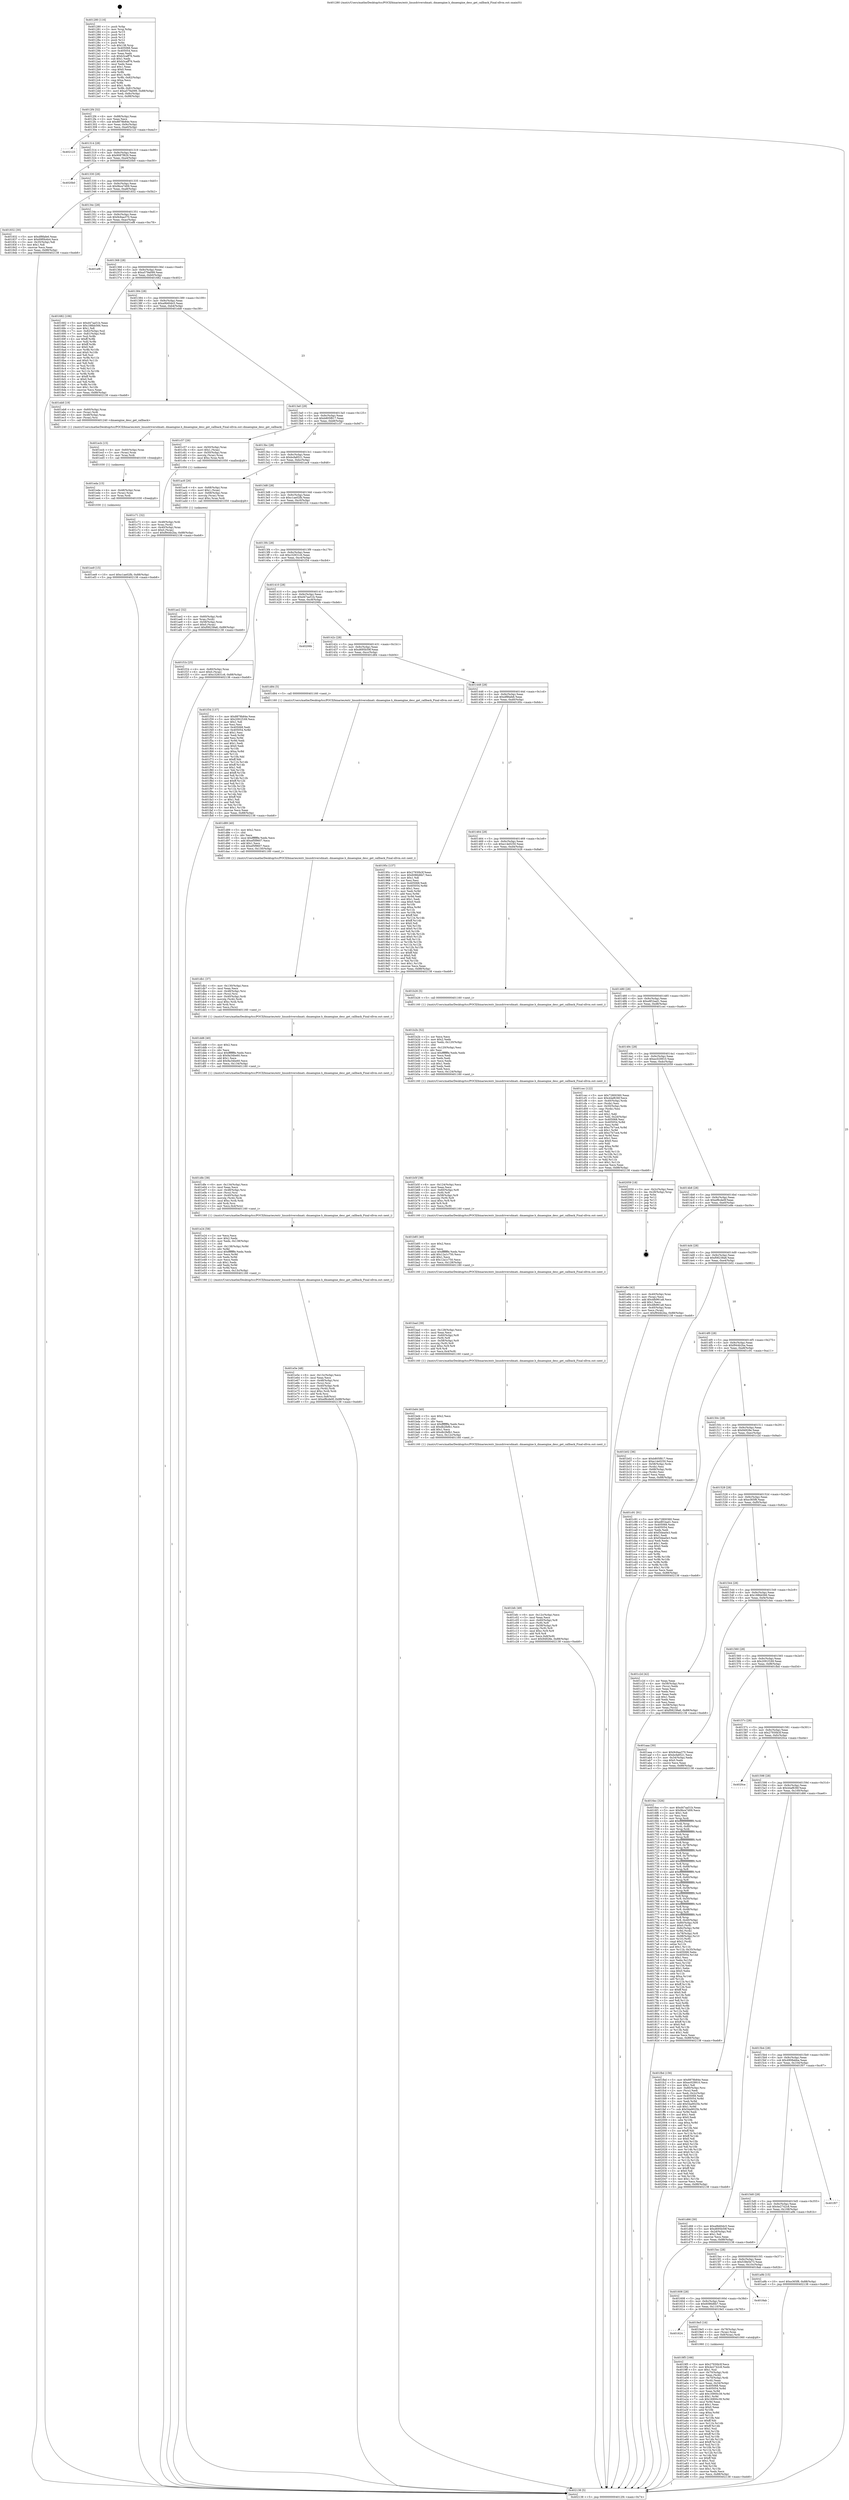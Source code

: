 digraph "0x401280" {
  label = "0x401280 (/mnt/c/Users/mathe/Desktop/tcc/POCII/binaries/extr_linuxdriversdmati..dmaengine.h_dmaengine_desc_get_callback_Final-ollvm.out::main(0))"
  labelloc = "t"
  node[shape=record]

  Entry [label="",width=0.3,height=0.3,shape=circle,fillcolor=black,style=filled]
  "0x4012f4" [label="{
     0x4012f4 [32]\l
     | [instrs]\l
     &nbsp;&nbsp;0x4012f4 \<+6\>: mov -0x88(%rbp),%eax\l
     &nbsp;&nbsp;0x4012fa \<+2\>: mov %eax,%ecx\l
     &nbsp;&nbsp;0x4012fc \<+6\>: sub $0x8878b84e,%ecx\l
     &nbsp;&nbsp;0x401302 \<+6\>: mov %eax,-0x9c(%rbp)\l
     &nbsp;&nbsp;0x401308 \<+6\>: mov %ecx,-0xa0(%rbp)\l
     &nbsp;&nbsp;0x40130e \<+6\>: je 0000000000402123 \<main+0xea3\>\l
  }"]
  "0x402123" [label="{
     0x402123\l
  }", style=dashed]
  "0x401314" [label="{
     0x401314 [28]\l
     | [instrs]\l
     &nbsp;&nbsp;0x401314 \<+5\>: jmp 0000000000401319 \<main+0x99\>\l
     &nbsp;&nbsp;0x401319 \<+6\>: mov -0x9c(%rbp),%eax\l
     &nbsp;&nbsp;0x40131f \<+5\>: sub $0x9087f829,%eax\l
     &nbsp;&nbsp;0x401324 \<+6\>: mov %eax,-0xa4(%rbp)\l
     &nbsp;&nbsp;0x40132a \<+6\>: je 00000000004020b0 \<main+0xe30\>\l
  }"]
  Exit [label="",width=0.3,height=0.3,shape=circle,fillcolor=black,style=filled,peripheries=2]
  "0x4020b0" [label="{
     0x4020b0\l
  }", style=dashed]
  "0x401330" [label="{
     0x401330 [28]\l
     | [instrs]\l
     &nbsp;&nbsp;0x401330 \<+5\>: jmp 0000000000401335 \<main+0xb5\>\l
     &nbsp;&nbsp;0x401335 \<+6\>: mov -0x9c(%rbp),%eax\l
     &nbsp;&nbsp;0x40133b \<+5\>: sub $0x9bce7d09,%eax\l
     &nbsp;&nbsp;0x401340 \<+6\>: mov %eax,-0xa8(%rbp)\l
     &nbsp;&nbsp;0x401346 \<+6\>: je 0000000000401832 \<main+0x5b2\>\l
  }"]
  "0x401ee9" [label="{
     0x401ee9 [15]\l
     | [instrs]\l
     &nbsp;&nbsp;0x401ee9 \<+10\>: movl $0xc1ae02fb,-0x88(%rbp)\l
     &nbsp;&nbsp;0x401ef3 \<+5\>: jmp 0000000000402138 \<main+0xeb8\>\l
  }"]
  "0x401832" [label="{
     0x401832 [30]\l
     | [instrs]\l
     &nbsp;&nbsp;0x401832 \<+5\>: mov $0xdf8fafe6,%eax\l
     &nbsp;&nbsp;0x401837 \<+5\>: mov $0x69f0b4b4,%ecx\l
     &nbsp;&nbsp;0x40183c \<+3\>: mov -0x35(%rbp),%dl\l
     &nbsp;&nbsp;0x40183f \<+3\>: test $0x1,%dl\l
     &nbsp;&nbsp;0x401842 \<+3\>: cmovne %ecx,%eax\l
     &nbsp;&nbsp;0x401845 \<+6\>: mov %eax,-0x88(%rbp)\l
     &nbsp;&nbsp;0x40184b \<+5\>: jmp 0000000000402138 \<main+0xeb8\>\l
  }"]
  "0x40134c" [label="{
     0x40134c [28]\l
     | [instrs]\l
     &nbsp;&nbsp;0x40134c \<+5\>: jmp 0000000000401351 \<main+0xd1\>\l
     &nbsp;&nbsp;0x401351 \<+6\>: mov -0x9c(%rbp),%eax\l
     &nbsp;&nbsp;0x401357 \<+5\>: sub $0x9c6aa370,%eax\l
     &nbsp;&nbsp;0x40135c \<+6\>: mov %eax,-0xac(%rbp)\l
     &nbsp;&nbsp;0x401362 \<+6\>: je 0000000000401ef8 \<main+0xc78\>\l
  }"]
  "0x401eda" [label="{
     0x401eda [15]\l
     | [instrs]\l
     &nbsp;&nbsp;0x401eda \<+4\>: mov -0x48(%rbp),%rax\l
     &nbsp;&nbsp;0x401ede \<+3\>: mov (%rax),%rax\l
     &nbsp;&nbsp;0x401ee1 \<+3\>: mov %rax,%rdi\l
     &nbsp;&nbsp;0x401ee4 \<+5\>: call 0000000000401030 \<free@plt\>\l
     | [calls]\l
     &nbsp;&nbsp;0x401030 \{1\} (unknown)\l
  }"]
  "0x401ef8" [label="{
     0x401ef8\l
  }", style=dashed]
  "0x401368" [label="{
     0x401368 [28]\l
     | [instrs]\l
     &nbsp;&nbsp;0x401368 \<+5\>: jmp 000000000040136d \<main+0xed\>\l
     &nbsp;&nbsp;0x40136d \<+6\>: mov -0x9c(%rbp),%eax\l
     &nbsp;&nbsp;0x401373 \<+5\>: sub $0xa579a099,%eax\l
     &nbsp;&nbsp;0x401378 \<+6\>: mov %eax,-0xb0(%rbp)\l
     &nbsp;&nbsp;0x40137e \<+6\>: je 0000000000401682 \<main+0x402\>\l
  }"]
  "0x401ecb" [label="{
     0x401ecb [15]\l
     | [instrs]\l
     &nbsp;&nbsp;0x401ecb \<+4\>: mov -0x60(%rbp),%rax\l
     &nbsp;&nbsp;0x401ecf \<+3\>: mov (%rax),%rax\l
     &nbsp;&nbsp;0x401ed2 \<+3\>: mov %rax,%rdi\l
     &nbsp;&nbsp;0x401ed5 \<+5\>: call 0000000000401030 \<free@plt\>\l
     | [calls]\l
     &nbsp;&nbsp;0x401030 \{1\} (unknown)\l
  }"]
  "0x401682" [label="{
     0x401682 [106]\l
     | [instrs]\l
     &nbsp;&nbsp;0x401682 \<+5\>: mov $0xd47aa51b,%eax\l
     &nbsp;&nbsp;0x401687 \<+5\>: mov $0x188bb566,%ecx\l
     &nbsp;&nbsp;0x40168c \<+2\>: mov $0x1,%dl\l
     &nbsp;&nbsp;0x40168e \<+7\>: mov -0x82(%rbp),%sil\l
     &nbsp;&nbsp;0x401695 \<+7\>: mov -0x81(%rbp),%dil\l
     &nbsp;&nbsp;0x40169c \<+3\>: mov %sil,%r8b\l
     &nbsp;&nbsp;0x40169f \<+4\>: xor $0xff,%r8b\l
     &nbsp;&nbsp;0x4016a3 \<+3\>: mov %dil,%r9b\l
     &nbsp;&nbsp;0x4016a6 \<+4\>: xor $0xff,%r9b\l
     &nbsp;&nbsp;0x4016aa \<+3\>: xor $0x0,%dl\l
     &nbsp;&nbsp;0x4016ad \<+3\>: mov %r8b,%r10b\l
     &nbsp;&nbsp;0x4016b0 \<+4\>: and $0x0,%r10b\l
     &nbsp;&nbsp;0x4016b4 \<+3\>: and %dl,%sil\l
     &nbsp;&nbsp;0x4016b7 \<+3\>: mov %r9b,%r11b\l
     &nbsp;&nbsp;0x4016ba \<+4\>: and $0x0,%r11b\l
     &nbsp;&nbsp;0x4016be \<+3\>: and %dl,%dil\l
     &nbsp;&nbsp;0x4016c1 \<+3\>: or %sil,%r10b\l
     &nbsp;&nbsp;0x4016c4 \<+3\>: or %dil,%r11b\l
     &nbsp;&nbsp;0x4016c7 \<+3\>: xor %r11b,%r10b\l
     &nbsp;&nbsp;0x4016ca \<+3\>: or %r9b,%r8b\l
     &nbsp;&nbsp;0x4016cd \<+4\>: xor $0xff,%r8b\l
     &nbsp;&nbsp;0x4016d1 \<+3\>: or $0x0,%dl\l
     &nbsp;&nbsp;0x4016d4 \<+3\>: and %dl,%r8b\l
     &nbsp;&nbsp;0x4016d7 \<+3\>: or %r8b,%r10b\l
     &nbsp;&nbsp;0x4016da \<+4\>: test $0x1,%r10b\l
     &nbsp;&nbsp;0x4016de \<+3\>: cmovne %ecx,%eax\l
     &nbsp;&nbsp;0x4016e1 \<+6\>: mov %eax,-0x88(%rbp)\l
     &nbsp;&nbsp;0x4016e7 \<+5\>: jmp 0000000000402138 \<main+0xeb8\>\l
  }"]
  "0x401384" [label="{
     0x401384 [28]\l
     | [instrs]\l
     &nbsp;&nbsp;0x401384 \<+5\>: jmp 0000000000401389 \<main+0x109\>\l
     &nbsp;&nbsp;0x401389 \<+6\>: mov -0x9c(%rbp),%eax\l
     &nbsp;&nbsp;0x40138f \<+5\>: sub $0xa9b60dc5,%eax\l
     &nbsp;&nbsp;0x401394 \<+6\>: mov %eax,-0xb4(%rbp)\l
     &nbsp;&nbsp;0x40139a \<+6\>: je 0000000000401eb8 \<main+0xc38\>\l
  }"]
  "0x402138" [label="{
     0x402138 [5]\l
     | [instrs]\l
     &nbsp;&nbsp;0x402138 \<+5\>: jmp 00000000004012f4 \<main+0x74\>\l
  }"]
  "0x401280" [label="{
     0x401280 [116]\l
     | [instrs]\l
     &nbsp;&nbsp;0x401280 \<+1\>: push %rbp\l
     &nbsp;&nbsp;0x401281 \<+3\>: mov %rsp,%rbp\l
     &nbsp;&nbsp;0x401284 \<+2\>: push %r15\l
     &nbsp;&nbsp;0x401286 \<+2\>: push %r14\l
     &nbsp;&nbsp;0x401288 \<+2\>: push %r13\l
     &nbsp;&nbsp;0x40128a \<+2\>: push %r12\l
     &nbsp;&nbsp;0x40128c \<+1\>: push %rbx\l
     &nbsp;&nbsp;0x40128d \<+7\>: sub $0x138,%rsp\l
     &nbsp;&nbsp;0x401294 \<+7\>: mov 0x405068,%eax\l
     &nbsp;&nbsp;0x40129b \<+7\>: mov 0x405054,%ecx\l
     &nbsp;&nbsp;0x4012a2 \<+2\>: mov %eax,%edx\l
     &nbsp;&nbsp;0x4012a4 \<+6\>: sub $0xb3caff76,%edx\l
     &nbsp;&nbsp;0x4012aa \<+3\>: sub $0x1,%edx\l
     &nbsp;&nbsp;0x4012ad \<+6\>: add $0xb3caff76,%edx\l
     &nbsp;&nbsp;0x4012b3 \<+3\>: imul %edx,%eax\l
     &nbsp;&nbsp;0x4012b6 \<+3\>: and $0x1,%eax\l
     &nbsp;&nbsp;0x4012b9 \<+3\>: cmp $0x0,%eax\l
     &nbsp;&nbsp;0x4012bc \<+4\>: sete %r8b\l
     &nbsp;&nbsp;0x4012c0 \<+4\>: and $0x1,%r8b\l
     &nbsp;&nbsp;0x4012c4 \<+7\>: mov %r8b,-0x82(%rbp)\l
     &nbsp;&nbsp;0x4012cb \<+3\>: cmp $0xa,%ecx\l
     &nbsp;&nbsp;0x4012ce \<+4\>: setl %r8b\l
     &nbsp;&nbsp;0x4012d2 \<+4\>: and $0x1,%r8b\l
     &nbsp;&nbsp;0x4012d6 \<+7\>: mov %r8b,-0x81(%rbp)\l
     &nbsp;&nbsp;0x4012dd \<+10\>: movl $0xa579a099,-0x88(%rbp)\l
     &nbsp;&nbsp;0x4012e7 \<+6\>: mov %edi,-0x8c(%rbp)\l
     &nbsp;&nbsp;0x4012ed \<+7\>: mov %rsi,-0x98(%rbp)\l
  }"]
  "0x401e5e" [label="{
     0x401e5e [48]\l
     | [instrs]\l
     &nbsp;&nbsp;0x401e5e \<+6\>: mov -0x13c(%rbp),%ecx\l
     &nbsp;&nbsp;0x401e64 \<+3\>: imul %eax,%ecx\l
     &nbsp;&nbsp;0x401e67 \<+4\>: mov -0x48(%rbp),%rsi\l
     &nbsp;&nbsp;0x401e6b \<+3\>: mov (%rsi),%rsi\l
     &nbsp;&nbsp;0x401e6e \<+4\>: mov -0x40(%rbp),%rdi\l
     &nbsp;&nbsp;0x401e72 \<+3\>: movslq (%rdi),%rdi\l
     &nbsp;&nbsp;0x401e75 \<+4\>: imul $0xc,%rdi,%rdi\l
     &nbsp;&nbsp;0x401e79 \<+3\>: add %rdi,%rsi\l
     &nbsp;&nbsp;0x401e7c \<+3\>: mov %ecx,0x8(%rsi)\l
     &nbsp;&nbsp;0x401e7f \<+10\>: movl $0xef8cde0f,-0x88(%rbp)\l
     &nbsp;&nbsp;0x401e89 \<+5\>: jmp 0000000000402138 \<main+0xeb8\>\l
  }"]
  "0x401eb8" [label="{
     0x401eb8 [19]\l
     | [instrs]\l
     &nbsp;&nbsp;0x401eb8 \<+4\>: mov -0x60(%rbp),%rax\l
     &nbsp;&nbsp;0x401ebc \<+3\>: mov (%rax),%rdi\l
     &nbsp;&nbsp;0x401ebf \<+4\>: mov -0x48(%rbp),%rax\l
     &nbsp;&nbsp;0x401ec3 \<+3\>: mov (%rax),%rsi\l
     &nbsp;&nbsp;0x401ec6 \<+5\>: call 0000000000401240 \<dmaengine_desc_get_callback\>\l
     | [calls]\l
     &nbsp;&nbsp;0x401240 \{1\} (/mnt/c/Users/mathe/Desktop/tcc/POCII/binaries/extr_linuxdriversdmati..dmaengine.h_dmaengine_desc_get_callback_Final-ollvm.out::dmaengine_desc_get_callback)\l
  }"]
  "0x4013a0" [label="{
     0x4013a0 [28]\l
     | [instrs]\l
     &nbsp;&nbsp;0x4013a0 \<+5\>: jmp 00000000004013a5 \<main+0x125\>\l
     &nbsp;&nbsp;0x4013a5 \<+6\>: mov -0x9c(%rbp),%eax\l
     &nbsp;&nbsp;0x4013ab \<+5\>: sub $0xb805f817,%eax\l
     &nbsp;&nbsp;0x4013b0 \<+6\>: mov %eax,-0xb8(%rbp)\l
     &nbsp;&nbsp;0x4013b6 \<+6\>: je 0000000000401c57 \<main+0x9d7\>\l
  }"]
  "0x401e24" [label="{
     0x401e24 [58]\l
     | [instrs]\l
     &nbsp;&nbsp;0x401e24 \<+2\>: xor %ecx,%ecx\l
     &nbsp;&nbsp;0x401e26 \<+5\>: mov $0x2,%edx\l
     &nbsp;&nbsp;0x401e2b \<+6\>: mov %edx,-0x138(%rbp)\l
     &nbsp;&nbsp;0x401e31 \<+1\>: cltd\l
     &nbsp;&nbsp;0x401e32 \<+7\>: mov -0x138(%rbp),%r8d\l
     &nbsp;&nbsp;0x401e39 \<+3\>: idiv %r8d\l
     &nbsp;&nbsp;0x401e3c \<+6\>: imul $0xfffffffe,%edx,%edx\l
     &nbsp;&nbsp;0x401e42 \<+3\>: mov %ecx,%r9d\l
     &nbsp;&nbsp;0x401e45 \<+3\>: sub %edx,%r9d\l
     &nbsp;&nbsp;0x401e48 \<+2\>: mov %ecx,%edx\l
     &nbsp;&nbsp;0x401e4a \<+3\>: sub $0x1,%edx\l
     &nbsp;&nbsp;0x401e4d \<+3\>: add %edx,%r9d\l
     &nbsp;&nbsp;0x401e50 \<+3\>: sub %r9d,%ecx\l
     &nbsp;&nbsp;0x401e53 \<+6\>: mov %ecx,-0x13c(%rbp)\l
     &nbsp;&nbsp;0x401e59 \<+5\>: call 0000000000401160 \<next_i\>\l
     | [calls]\l
     &nbsp;&nbsp;0x401160 \{1\} (/mnt/c/Users/mathe/Desktop/tcc/POCII/binaries/extr_linuxdriversdmati..dmaengine.h_dmaengine_desc_get_callback_Final-ollvm.out::next_i)\l
  }"]
  "0x401c57" [label="{
     0x401c57 [26]\l
     | [instrs]\l
     &nbsp;&nbsp;0x401c57 \<+4\>: mov -0x50(%rbp),%rax\l
     &nbsp;&nbsp;0x401c5b \<+6\>: movl $0x1,(%rax)\l
     &nbsp;&nbsp;0x401c61 \<+4\>: mov -0x50(%rbp),%rax\l
     &nbsp;&nbsp;0x401c65 \<+3\>: movslq (%rax),%rax\l
     &nbsp;&nbsp;0x401c68 \<+4\>: imul $0xc,%rax,%rdi\l
     &nbsp;&nbsp;0x401c6c \<+5\>: call 0000000000401050 \<malloc@plt\>\l
     | [calls]\l
     &nbsp;&nbsp;0x401050 \{1\} (unknown)\l
  }"]
  "0x4013bc" [label="{
     0x4013bc [28]\l
     | [instrs]\l
     &nbsp;&nbsp;0x4013bc \<+5\>: jmp 00000000004013c1 \<main+0x141\>\l
     &nbsp;&nbsp;0x4013c1 \<+6\>: mov -0x9c(%rbp),%eax\l
     &nbsp;&nbsp;0x4013c7 \<+5\>: sub $0xbcfa8521,%eax\l
     &nbsp;&nbsp;0x4013cc \<+6\>: mov %eax,-0xbc(%rbp)\l
     &nbsp;&nbsp;0x4013d2 \<+6\>: je 0000000000401ac8 \<main+0x848\>\l
  }"]
  "0x401dfe" [label="{
     0x401dfe [38]\l
     | [instrs]\l
     &nbsp;&nbsp;0x401dfe \<+6\>: mov -0x134(%rbp),%ecx\l
     &nbsp;&nbsp;0x401e04 \<+3\>: imul %eax,%ecx\l
     &nbsp;&nbsp;0x401e07 \<+4\>: mov -0x48(%rbp),%rsi\l
     &nbsp;&nbsp;0x401e0b \<+3\>: mov (%rsi),%rsi\l
     &nbsp;&nbsp;0x401e0e \<+4\>: mov -0x40(%rbp),%rdi\l
     &nbsp;&nbsp;0x401e12 \<+3\>: movslq (%rdi),%rdi\l
     &nbsp;&nbsp;0x401e15 \<+4\>: imul $0xc,%rdi,%rdi\l
     &nbsp;&nbsp;0x401e19 \<+3\>: add %rdi,%rsi\l
     &nbsp;&nbsp;0x401e1c \<+3\>: mov %ecx,0x4(%rsi)\l
     &nbsp;&nbsp;0x401e1f \<+5\>: call 0000000000401160 \<next_i\>\l
     | [calls]\l
     &nbsp;&nbsp;0x401160 \{1\} (/mnt/c/Users/mathe/Desktop/tcc/POCII/binaries/extr_linuxdriversdmati..dmaengine.h_dmaengine_desc_get_callback_Final-ollvm.out::next_i)\l
  }"]
  "0x401ac8" [label="{
     0x401ac8 [26]\l
     | [instrs]\l
     &nbsp;&nbsp;0x401ac8 \<+4\>: mov -0x68(%rbp),%rax\l
     &nbsp;&nbsp;0x401acc \<+6\>: movl $0x1,(%rax)\l
     &nbsp;&nbsp;0x401ad2 \<+4\>: mov -0x68(%rbp),%rax\l
     &nbsp;&nbsp;0x401ad6 \<+3\>: movslq (%rax),%rax\l
     &nbsp;&nbsp;0x401ad9 \<+4\>: imul $0xc,%rax,%rdi\l
     &nbsp;&nbsp;0x401add \<+5\>: call 0000000000401050 \<malloc@plt\>\l
     | [calls]\l
     &nbsp;&nbsp;0x401050 \{1\} (unknown)\l
  }"]
  "0x4013d8" [label="{
     0x4013d8 [28]\l
     | [instrs]\l
     &nbsp;&nbsp;0x4013d8 \<+5\>: jmp 00000000004013dd \<main+0x15d\>\l
     &nbsp;&nbsp;0x4013dd \<+6\>: mov -0x9c(%rbp),%eax\l
     &nbsp;&nbsp;0x4013e3 \<+5\>: sub $0xc1ae02fb,%eax\l
     &nbsp;&nbsp;0x4013e8 \<+6\>: mov %eax,-0xc0(%rbp)\l
     &nbsp;&nbsp;0x4013ee \<+6\>: je 0000000000401f1b \<main+0xc9b\>\l
  }"]
  "0x401dd6" [label="{
     0x401dd6 [40]\l
     | [instrs]\l
     &nbsp;&nbsp;0x401dd6 \<+5\>: mov $0x2,%ecx\l
     &nbsp;&nbsp;0x401ddb \<+1\>: cltd\l
     &nbsp;&nbsp;0x401ddc \<+2\>: idiv %ecx\l
     &nbsp;&nbsp;0x401dde \<+6\>: imul $0xfffffffe,%edx,%ecx\l
     &nbsp;&nbsp;0x401de4 \<+6\>: sub $0x9a34be60,%ecx\l
     &nbsp;&nbsp;0x401dea \<+3\>: add $0x1,%ecx\l
     &nbsp;&nbsp;0x401ded \<+6\>: add $0x9a34be60,%ecx\l
     &nbsp;&nbsp;0x401df3 \<+6\>: mov %ecx,-0x134(%rbp)\l
     &nbsp;&nbsp;0x401df9 \<+5\>: call 0000000000401160 \<next_i\>\l
     | [calls]\l
     &nbsp;&nbsp;0x401160 \{1\} (/mnt/c/Users/mathe/Desktop/tcc/POCII/binaries/extr_linuxdriversdmati..dmaengine.h_dmaengine_desc_get_callback_Final-ollvm.out::next_i)\l
  }"]
  "0x401f1b" [label="{
     0x401f1b [25]\l
     | [instrs]\l
     &nbsp;&nbsp;0x401f1b \<+4\>: mov -0x80(%rbp),%rax\l
     &nbsp;&nbsp;0x401f1f \<+6\>: movl $0x0,(%rax)\l
     &nbsp;&nbsp;0x401f25 \<+10\>: movl $0xc32831c6,-0x88(%rbp)\l
     &nbsp;&nbsp;0x401f2f \<+5\>: jmp 0000000000402138 \<main+0xeb8\>\l
  }"]
  "0x4013f4" [label="{
     0x4013f4 [28]\l
     | [instrs]\l
     &nbsp;&nbsp;0x4013f4 \<+5\>: jmp 00000000004013f9 \<main+0x179\>\l
     &nbsp;&nbsp;0x4013f9 \<+6\>: mov -0x9c(%rbp),%eax\l
     &nbsp;&nbsp;0x4013ff \<+5\>: sub $0xc32831c6,%eax\l
     &nbsp;&nbsp;0x401404 \<+6\>: mov %eax,-0xc4(%rbp)\l
     &nbsp;&nbsp;0x40140a \<+6\>: je 0000000000401f34 \<main+0xcb4\>\l
  }"]
  "0x401db1" [label="{
     0x401db1 [37]\l
     | [instrs]\l
     &nbsp;&nbsp;0x401db1 \<+6\>: mov -0x130(%rbp),%ecx\l
     &nbsp;&nbsp;0x401db7 \<+3\>: imul %eax,%ecx\l
     &nbsp;&nbsp;0x401dba \<+4\>: mov -0x48(%rbp),%rsi\l
     &nbsp;&nbsp;0x401dbe \<+3\>: mov (%rsi),%rsi\l
     &nbsp;&nbsp;0x401dc1 \<+4\>: mov -0x40(%rbp),%rdi\l
     &nbsp;&nbsp;0x401dc5 \<+3\>: movslq (%rdi),%rdi\l
     &nbsp;&nbsp;0x401dc8 \<+4\>: imul $0xc,%rdi,%rdi\l
     &nbsp;&nbsp;0x401dcc \<+3\>: add %rdi,%rsi\l
     &nbsp;&nbsp;0x401dcf \<+2\>: mov %ecx,(%rsi)\l
     &nbsp;&nbsp;0x401dd1 \<+5\>: call 0000000000401160 \<next_i\>\l
     | [calls]\l
     &nbsp;&nbsp;0x401160 \{1\} (/mnt/c/Users/mathe/Desktop/tcc/POCII/binaries/extr_linuxdriversdmati..dmaengine.h_dmaengine_desc_get_callback_Final-ollvm.out::next_i)\l
  }"]
  "0x401f34" [label="{
     0x401f34 [137]\l
     | [instrs]\l
     &nbsp;&nbsp;0x401f34 \<+5\>: mov $0x8878b84e,%eax\l
     &nbsp;&nbsp;0x401f39 \<+5\>: mov $0x2091f169,%ecx\l
     &nbsp;&nbsp;0x401f3e \<+2\>: mov $0x1,%dl\l
     &nbsp;&nbsp;0x401f40 \<+2\>: xor %esi,%esi\l
     &nbsp;&nbsp;0x401f42 \<+7\>: mov 0x405068,%edi\l
     &nbsp;&nbsp;0x401f49 \<+8\>: mov 0x405054,%r8d\l
     &nbsp;&nbsp;0x401f51 \<+3\>: sub $0x1,%esi\l
     &nbsp;&nbsp;0x401f54 \<+3\>: mov %edi,%r9d\l
     &nbsp;&nbsp;0x401f57 \<+3\>: add %esi,%r9d\l
     &nbsp;&nbsp;0x401f5a \<+4\>: imul %r9d,%edi\l
     &nbsp;&nbsp;0x401f5e \<+3\>: and $0x1,%edi\l
     &nbsp;&nbsp;0x401f61 \<+3\>: cmp $0x0,%edi\l
     &nbsp;&nbsp;0x401f64 \<+4\>: sete %r10b\l
     &nbsp;&nbsp;0x401f68 \<+4\>: cmp $0xa,%r8d\l
     &nbsp;&nbsp;0x401f6c \<+4\>: setl %r11b\l
     &nbsp;&nbsp;0x401f70 \<+3\>: mov %r10b,%bl\l
     &nbsp;&nbsp;0x401f73 \<+3\>: xor $0xff,%bl\l
     &nbsp;&nbsp;0x401f76 \<+3\>: mov %r11b,%r14b\l
     &nbsp;&nbsp;0x401f79 \<+4\>: xor $0xff,%r14b\l
     &nbsp;&nbsp;0x401f7d \<+3\>: xor $0x1,%dl\l
     &nbsp;&nbsp;0x401f80 \<+3\>: mov %bl,%r15b\l
     &nbsp;&nbsp;0x401f83 \<+4\>: and $0xff,%r15b\l
     &nbsp;&nbsp;0x401f87 \<+3\>: and %dl,%r10b\l
     &nbsp;&nbsp;0x401f8a \<+3\>: mov %r14b,%r12b\l
     &nbsp;&nbsp;0x401f8d \<+4\>: and $0xff,%r12b\l
     &nbsp;&nbsp;0x401f91 \<+3\>: and %dl,%r11b\l
     &nbsp;&nbsp;0x401f94 \<+3\>: or %r10b,%r15b\l
     &nbsp;&nbsp;0x401f97 \<+3\>: or %r11b,%r12b\l
     &nbsp;&nbsp;0x401f9a \<+3\>: xor %r12b,%r15b\l
     &nbsp;&nbsp;0x401f9d \<+3\>: or %r14b,%bl\l
     &nbsp;&nbsp;0x401fa0 \<+3\>: xor $0xff,%bl\l
     &nbsp;&nbsp;0x401fa3 \<+3\>: or $0x1,%dl\l
     &nbsp;&nbsp;0x401fa6 \<+2\>: and %dl,%bl\l
     &nbsp;&nbsp;0x401fa8 \<+3\>: or %bl,%r15b\l
     &nbsp;&nbsp;0x401fab \<+4\>: test $0x1,%r15b\l
     &nbsp;&nbsp;0x401faf \<+3\>: cmovne %ecx,%eax\l
     &nbsp;&nbsp;0x401fb2 \<+6\>: mov %eax,-0x88(%rbp)\l
     &nbsp;&nbsp;0x401fb8 \<+5\>: jmp 0000000000402138 \<main+0xeb8\>\l
  }"]
  "0x401410" [label="{
     0x401410 [28]\l
     | [instrs]\l
     &nbsp;&nbsp;0x401410 \<+5\>: jmp 0000000000401415 \<main+0x195\>\l
     &nbsp;&nbsp;0x401415 \<+6\>: mov -0x9c(%rbp),%eax\l
     &nbsp;&nbsp;0x40141b \<+5\>: sub $0xd47aa51b,%eax\l
     &nbsp;&nbsp;0x401420 \<+6\>: mov %eax,-0xc8(%rbp)\l
     &nbsp;&nbsp;0x401426 \<+6\>: je 000000000040206b \<main+0xdeb\>\l
  }"]
  "0x401d89" [label="{
     0x401d89 [40]\l
     | [instrs]\l
     &nbsp;&nbsp;0x401d89 \<+5\>: mov $0x2,%ecx\l
     &nbsp;&nbsp;0x401d8e \<+1\>: cltd\l
     &nbsp;&nbsp;0x401d8f \<+2\>: idiv %ecx\l
     &nbsp;&nbsp;0x401d91 \<+6\>: imul $0xfffffffe,%edx,%ecx\l
     &nbsp;&nbsp;0x401d97 \<+6\>: add $0xef5f9607,%ecx\l
     &nbsp;&nbsp;0x401d9d \<+3\>: add $0x1,%ecx\l
     &nbsp;&nbsp;0x401da0 \<+6\>: sub $0xef5f9607,%ecx\l
     &nbsp;&nbsp;0x401da6 \<+6\>: mov %ecx,-0x130(%rbp)\l
     &nbsp;&nbsp;0x401dac \<+5\>: call 0000000000401160 \<next_i\>\l
     | [calls]\l
     &nbsp;&nbsp;0x401160 \{1\} (/mnt/c/Users/mathe/Desktop/tcc/POCII/binaries/extr_linuxdriversdmati..dmaengine.h_dmaengine_desc_get_callback_Final-ollvm.out::next_i)\l
  }"]
  "0x40206b" [label="{
     0x40206b\l
  }", style=dashed]
  "0x40142c" [label="{
     0x40142c [28]\l
     | [instrs]\l
     &nbsp;&nbsp;0x40142c \<+5\>: jmp 0000000000401431 \<main+0x1b1\>\l
     &nbsp;&nbsp;0x401431 \<+6\>: mov -0x9c(%rbp),%eax\l
     &nbsp;&nbsp;0x401437 \<+5\>: sub $0xd695b59f,%eax\l
     &nbsp;&nbsp;0x40143c \<+6\>: mov %eax,-0xcc(%rbp)\l
     &nbsp;&nbsp;0x401442 \<+6\>: je 0000000000401d84 \<main+0xb04\>\l
  }"]
  "0x401c71" [label="{
     0x401c71 [32]\l
     | [instrs]\l
     &nbsp;&nbsp;0x401c71 \<+4\>: mov -0x48(%rbp),%rdi\l
     &nbsp;&nbsp;0x401c75 \<+3\>: mov %rax,(%rdi)\l
     &nbsp;&nbsp;0x401c78 \<+4\>: mov -0x40(%rbp),%rax\l
     &nbsp;&nbsp;0x401c7c \<+6\>: movl $0x0,(%rax)\l
     &nbsp;&nbsp;0x401c82 \<+10\>: movl $0xf944b2ba,-0x88(%rbp)\l
     &nbsp;&nbsp;0x401c8c \<+5\>: jmp 0000000000402138 \<main+0xeb8\>\l
  }"]
  "0x401d84" [label="{
     0x401d84 [5]\l
     | [instrs]\l
     &nbsp;&nbsp;0x401d84 \<+5\>: call 0000000000401160 \<next_i\>\l
     | [calls]\l
     &nbsp;&nbsp;0x401160 \{1\} (/mnt/c/Users/mathe/Desktop/tcc/POCII/binaries/extr_linuxdriversdmati..dmaengine.h_dmaengine_desc_get_callback_Final-ollvm.out::next_i)\l
  }"]
  "0x401448" [label="{
     0x401448 [28]\l
     | [instrs]\l
     &nbsp;&nbsp;0x401448 \<+5\>: jmp 000000000040144d \<main+0x1cd\>\l
     &nbsp;&nbsp;0x40144d \<+6\>: mov -0x9c(%rbp),%eax\l
     &nbsp;&nbsp;0x401453 \<+5\>: sub $0xdf8fafe6,%eax\l
     &nbsp;&nbsp;0x401458 \<+6\>: mov %eax,-0xd0(%rbp)\l
     &nbsp;&nbsp;0x40145e \<+6\>: je 000000000040195c \<main+0x6dc\>\l
  }"]
  "0x401bfc" [label="{
     0x401bfc [49]\l
     | [instrs]\l
     &nbsp;&nbsp;0x401bfc \<+6\>: mov -0x12c(%rbp),%ecx\l
     &nbsp;&nbsp;0x401c02 \<+3\>: imul %eax,%ecx\l
     &nbsp;&nbsp;0x401c05 \<+4\>: mov -0x60(%rbp),%r8\l
     &nbsp;&nbsp;0x401c09 \<+3\>: mov (%r8),%r8\l
     &nbsp;&nbsp;0x401c0c \<+4\>: mov -0x58(%rbp),%r9\l
     &nbsp;&nbsp;0x401c10 \<+3\>: movslq (%r9),%r9\l
     &nbsp;&nbsp;0x401c13 \<+4\>: imul $0xc,%r9,%r9\l
     &nbsp;&nbsp;0x401c17 \<+3\>: add %r9,%r8\l
     &nbsp;&nbsp;0x401c1a \<+4\>: mov %ecx,0x8(%r8)\l
     &nbsp;&nbsp;0x401c1e \<+10\>: movl $0x94928e,-0x88(%rbp)\l
     &nbsp;&nbsp;0x401c28 \<+5\>: jmp 0000000000402138 \<main+0xeb8\>\l
  }"]
  "0x40195c" [label="{
     0x40195c [137]\l
     | [instrs]\l
     &nbsp;&nbsp;0x40195c \<+5\>: mov $0x27930b3f,%eax\l
     &nbsp;&nbsp;0x401961 \<+5\>: mov $0x6086d6b7,%ecx\l
     &nbsp;&nbsp;0x401966 \<+2\>: mov $0x1,%dl\l
     &nbsp;&nbsp;0x401968 \<+2\>: xor %esi,%esi\l
     &nbsp;&nbsp;0x40196a \<+7\>: mov 0x405068,%edi\l
     &nbsp;&nbsp;0x401971 \<+8\>: mov 0x405054,%r8d\l
     &nbsp;&nbsp;0x401979 \<+3\>: sub $0x1,%esi\l
     &nbsp;&nbsp;0x40197c \<+3\>: mov %edi,%r9d\l
     &nbsp;&nbsp;0x40197f \<+3\>: add %esi,%r9d\l
     &nbsp;&nbsp;0x401982 \<+4\>: imul %r9d,%edi\l
     &nbsp;&nbsp;0x401986 \<+3\>: and $0x1,%edi\l
     &nbsp;&nbsp;0x401989 \<+3\>: cmp $0x0,%edi\l
     &nbsp;&nbsp;0x40198c \<+4\>: sete %r10b\l
     &nbsp;&nbsp;0x401990 \<+4\>: cmp $0xa,%r8d\l
     &nbsp;&nbsp;0x401994 \<+4\>: setl %r11b\l
     &nbsp;&nbsp;0x401998 \<+3\>: mov %r10b,%bl\l
     &nbsp;&nbsp;0x40199b \<+3\>: xor $0xff,%bl\l
     &nbsp;&nbsp;0x40199e \<+3\>: mov %r11b,%r14b\l
     &nbsp;&nbsp;0x4019a1 \<+4\>: xor $0xff,%r14b\l
     &nbsp;&nbsp;0x4019a5 \<+3\>: xor $0x0,%dl\l
     &nbsp;&nbsp;0x4019a8 \<+3\>: mov %bl,%r15b\l
     &nbsp;&nbsp;0x4019ab \<+4\>: and $0x0,%r15b\l
     &nbsp;&nbsp;0x4019af \<+3\>: and %dl,%r10b\l
     &nbsp;&nbsp;0x4019b2 \<+3\>: mov %r14b,%r12b\l
     &nbsp;&nbsp;0x4019b5 \<+4\>: and $0x0,%r12b\l
     &nbsp;&nbsp;0x4019b9 \<+3\>: and %dl,%r11b\l
     &nbsp;&nbsp;0x4019bc \<+3\>: or %r10b,%r15b\l
     &nbsp;&nbsp;0x4019bf \<+3\>: or %r11b,%r12b\l
     &nbsp;&nbsp;0x4019c2 \<+3\>: xor %r12b,%r15b\l
     &nbsp;&nbsp;0x4019c5 \<+3\>: or %r14b,%bl\l
     &nbsp;&nbsp;0x4019c8 \<+3\>: xor $0xff,%bl\l
     &nbsp;&nbsp;0x4019cb \<+3\>: or $0x0,%dl\l
     &nbsp;&nbsp;0x4019ce \<+2\>: and %dl,%bl\l
     &nbsp;&nbsp;0x4019d0 \<+3\>: or %bl,%r15b\l
     &nbsp;&nbsp;0x4019d3 \<+4\>: test $0x1,%r15b\l
     &nbsp;&nbsp;0x4019d7 \<+3\>: cmovne %ecx,%eax\l
     &nbsp;&nbsp;0x4019da \<+6\>: mov %eax,-0x88(%rbp)\l
     &nbsp;&nbsp;0x4019e0 \<+5\>: jmp 0000000000402138 \<main+0xeb8\>\l
  }"]
  "0x401464" [label="{
     0x401464 [28]\l
     | [instrs]\l
     &nbsp;&nbsp;0x401464 \<+5\>: jmp 0000000000401469 \<main+0x1e9\>\l
     &nbsp;&nbsp;0x401469 \<+6\>: mov -0x9c(%rbp),%eax\l
     &nbsp;&nbsp;0x40146f \<+5\>: sub $0xe14e0250,%eax\l
     &nbsp;&nbsp;0x401474 \<+6\>: mov %eax,-0xd4(%rbp)\l
     &nbsp;&nbsp;0x40147a \<+6\>: je 0000000000401b26 \<main+0x8a6\>\l
  }"]
  "0x401bd4" [label="{
     0x401bd4 [40]\l
     | [instrs]\l
     &nbsp;&nbsp;0x401bd4 \<+5\>: mov $0x2,%ecx\l
     &nbsp;&nbsp;0x401bd9 \<+1\>: cltd\l
     &nbsp;&nbsp;0x401bda \<+2\>: idiv %ecx\l
     &nbsp;&nbsp;0x401bdc \<+6\>: imul $0xfffffffe,%edx,%ecx\l
     &nbsp;&nbsp;0x401be2 \<+6\>: sub $0xdb2fefb1,%ecx\l
     &nbsp;&nbsp;0x401be8 \<+3\>: add $0x1,%ecx\l
     &nbsp;&nbsp;0x401beb \<+6\>: add $0xdb2fefb1,%ecx\l
     &nbsp;&nbsp;0x401bf1 \<+6\>: mov %ecx,-0x12c(%rbp)\l
     &nbsp;&nbsp;0x401bf7 \<+5\>: call 0000000000401160 \<next_i\>\l
     | [calls]\l
     &nbsp;&nbsp;0x401160 \{1\} (/mnt/c/Users/mathe/Desktop/tcc/POCII/binaries/extr_linuxdriversdmati..dmaengine.h_dmaengine_desc_get_callback_Final-ollvm.out::next_i)\l
  }"]
  "0x401b26" [label="{
     0x401b26 [5]\l
     | [instrs]\l
     &nbsp;&nbsp;0x401b26 \<+5\>: call 0000000000401160 \<next_i\>\l
     | [calls]\l
     &nbsp;&nbsp;0x401160 \{1\} (/mnt/c/Users/mathe/Desktop/tcc/POCII/binaries/extr_linuxdriversdmati..dmaengine.h_dmaengine_desc_get_callback_Final-ollvm.out::next_i)\l
  }"]
  "0x401480" [label="{
     0x401480 [28]\l
     | [instrs]\l
     &nbsp;&nbsp;0x401480 \<+5\>: jmp 0000000000401485 \<main+0x205\>\l
     &nbsp;&nbsp;0x401485 \<+6\>: mov -0x9c(%rbp),%eax\l
     &nbsp;&nbsp;0x40148b \<+5\>: sub $0xe8f1bad1,%eax\l
     &nbsp;&nbsp;0x401490 \<+6\>: mov %eax,-0xd8(%rbp)\l
     &nbsp;&nbsp;0x401496 \<+6\>: je 0000000000401cec \<main+0xa6c\>\l
  }"]
  "0x401bad" [label="{
     0x401bad [39]\l
     | [instrs]\l
     &nbsp;&nbsp;0x401bad \<+6\>: mov -0x128(%rbp),%ecx\l
     &nbsp;&nbsp;0x401bb3 \<+3\>: imul %eax,%ecx\l
     &nbsp;&nbsp;0x401bb6 \<+4\>: mov -0x60(%rbp),%r8\l
     &nbsp;&nbsp;0x401bba \<+3\>: mov (%r8),%r8\l
     &nbsp;&nbsp;0x401bbd \<+4\>: mov -0x58(%rbp),%r9\l
     &nbsp;&nbsp;0x401bc1 \<+3\>: movslq (%r9),%r9\l
     &nbsp;&nbsp;0x401bc4 \<+4\>: imul $0xc,%r9,%r9\l
     &nbsp;&nbsp;0x401bc8 \<+3\>: add %r9,%r8\l
     &nbsp;&nbsp;0x401bcb \<+4\>: mov %ecx,0x4(%r8)\l
     &nbsp;&nbsp;0x401bcf \<+5\>: call 0000000000401160 \<next_i\>\l
     | [calls]\l
     &nbsp;&nbsp;0x401160 \{1\} (/mnt/c/Users/mathe/Desktop/tcc/POCII/binaries/extr_linuxdriversdmati..dmaengine.h_dmaengine_desc_get_callback_Final-ollvm.out::next_i)\l
  }"]
  "0x401cec" [label="{
     0x401cec [122]\l
     | [instrs]\l
     &nbsp;&nbsp;0x401cec \<+5\>: mov $0x72800360,%eax\l
     &nbsp;&nbsp;0x401cf1 \<+5\>: mov $0x44af636f,%ecx\l
     &nbsp;&nbsp;0x401cf6 \<+4\>: mov -0x40(%rbp),%rdx\l
     &nbsp;&nbsp;0x401cfa \<+2\>: mov (%rdx),%esi\l
     &nbsp;&nbsp;0x401cfc \<+4\>: mov -0x50(%rbp),%rdx\l
     &nbsp;&nbsp;0x401d00 \<+2\>: cmp (%rdx),%esi\l
     &nbsp;&nbsp;0x401d02 \<+4\>: setl %dil\l
     &nbsp;&nbsp;0x401d06 \<+4\>: and $0x1,%dil\l
     &nbsp;&nbsp;0x401d0a \<+4\>: mov %dil,-0x2d(%rbp)\l
     &nbsp;&nbsp;0x401d0e \<+7\>: mov 0x405068,%esi\l
     &nbsp;&nbsp;0x401d15 \<+8\>: mov 0x405054,%r8d\l
     &nbsp;&nbsp;0x401d1d \<+3\>: mov %esi,%r9d\l
     &nbsp;&nbsp;0x401d20 \<+7\>: sub $0xc7b7ce4,%r9d\l
     &nbsp;&nbsp;0x401d27 \<+4\>: sub $0x1,%r9d\l
     &nbsp;&nbsp;0x401d2b \<+7\>: add $0xc7b7ce4,%r9d\l
     &nbsp;&nbsp;0x401d32 \<+4\>: imul %r9d,%esi\l
     &nbsp;&nbsp;0x401d36 \<+3\>: and $0x1,%esi\l
     &nbsp;&nbsp;0x401d39 \<+3\>: cmp $0x0,%esi\l
     &nbsp;&nbsp;0x401d3c \<+4\>: sete %dil\l
     &nbsp;&nbsp;0x401d40 \<+4\>: cmp $0xa,%r8d\l
     &nbsp;&nbsp;0x401d44 \<+4\>: setl %r10b\l
     &nbsp;&nbsp;0x401d48 \<+3\>: mov %dil,%r11b\l
     &nbsp;&nbsp;0x401d4b \<+3\>: and %r10b,%r11b\l
     &nbsp;&nbsp;0x401d4e \<+3\>: xor %r10b,%dil\l
     &nbsp;&nbsp;0x401d51 \<+3\>: or %dil,%r11b\l
     &nbsp;&nbsp;0x401d54 \<+4\>: test $0x1,%r11b\l
     &nbsp;&nbsp;0x401d58 \<+3\>: cmovne %ecx,%eax\l
     &nbsp;&nbsp;0x401d5b \<+6\>: mov %eax,-0x88(%rbp)\l
     &nbsp;&nbsp;0x401d61 \<+5\>: jmp 0000000000402138 \<main+0xeb8\>\l
  }"]
  "0x40149c" [label="{
     0x40149c [28]\l
     | [instrs]\l
     &nbsp;&nbsp;0x40149c \<+5\>: jmp 00000000004014a1 \<main+0x221\>\l
     &nbsp;&nbsp;0x4014a1 \<+6\>: mov -0x9c(%rbp),%eax\l
     &nbsp;&nbsp;0x4014a7 \<+5\>: sub $0xec029910,%eax\l
     &nbsp;&nbsp;0x4014ac \<+6\>: mov %eax,-0xdc(%rbp)\l
     &nbsp;&nbsp;0x4014b2 \<+6\>: je 0000000000402059 \<main+0xdd9\>\l
  }"]
  "0x401b85" [label="{
     0x401b85 [40]\l
     | [instrs]\l
     &nbsp;&nbsp;0x401b85 \<+5\>: mov $0x2,%ecx\l
     &nbsp;&nbsp;0x401b8a \<+1\>: cltd\l
     &nbsp;&nbsp;0x401b8b \<+2\>: idiv %ecx\l
     &nbsp;&nbsp;0x401b8d \<+6\>: imul $0xfffffffe,%edx,%ecx\l
     &nbsp;&nbsp;0x401b93 \<+6\>: add $0x12a1c750,%ecx\l
     &nbsp;&nbsp;0x401b99 \<+3\>: add $0x1,%ecx\l
     &nbsp;&nbsp;0x401b9c \<+6\>: sub $0x12a1c750,%ecx\l
     &nbsp;&nbsp;0x401ba2 \<+6\>: mov %ecx,-0x128(%rbp)\l
     &nbsp;&nbsp;0x401ba8 \<+5\>: call 0000000000401160 \<next_i\>\l
     | [calls]\l
     &nbsp;&nbsp;0x401160 \{1\} (/mnt/c/Users/mathe/Desktop/tcc/POCII/binaries/extr_linuxdriversdmati..dmaengine.h_dmaengine_desc_get_callback_Final-ollvm.out::next_i)\l
  }"]
  "0x402059" [label="{
     0x402059 [18]\l
     | [instrs]\l
     &nbsp;&nbsp;0x402059 \<+3\>: mov -0x2c(%rbp),%eax\l
     &nbsp;&nbsp;0x40205c \<+4\>: lea -0x28(%rbp),%rsp\l
     &nbsp;&nbsp;0x402060 \<+1\>: pop %rbx\l
     &nbsp;&nbsp;0x402061 \<+2\>: pop %r12\l
     &nbsp;&nbsp;0x402063 \<+2\>: pop %r13\l
     &nbsp;&nbsp;0x402065 \<+2\>: pop %r14\l
     &nbsp;&nbsp;0x402067 \<+2\>: pop %r15\l
     &nbsp;&nbsp;0x402069 \<+1\>: pop %rbp\l
     &nbsp;&nbsp;0x40206a \<+1\>: ret\l
  }"]
  "0x4014b8" [label="{
     0x4014b8 [28]\l
     | [instrs]\l
     &nbsp;&nbsp;0x4014b8 \<+5\>: jmp 00000000004014bd \<main+0x23d\>\l
     &nbsp;&nbsp;0x4014bd \<+6\>: mov -0x9c(%rbp),%eax\l
     &nbsp;&nbsp;0x4014c3 \<+5\>: sub $0xef8cde0f,%eax\l
     &nbsp;&nbsp;0x4014c8 \<+6\>: mov %eax,-0xe0(%rbp)\l
     &nbsp;&nbsp;0x4014ce \<+6\>: je 0000000000401e8e \<main+0xc0e\>\l
  }"]
  "0x401b5f" [label="{
     0x401b5f [38]\l
     | [instrs]\l
     &nbsp;&nbsp;0x401b5f \<+6\>: mov -0x124(%rbp),%ecx\l
     &nbsp;&nbsp;0x401b65 \<+3\>: imul %eax,%ecx\l
     &nbsp;&nbsp;0x401b68 \<+4\>: mov -0x60(%rbp),%r8\l
     &nbsp;&nbsp;0x401b6c \<+3\>: mov (%r8),%r8\l
     &nbsp;&nbsp;0x401b6f \<+4\>: mov -0x58(%rbp),%r9\l
     &nbsp;&nbsp;0x401b73 \<+3\>: movslq (%r9),%r9\l
     &nbsp;&nbsp;0x401b76 \<+4\>: imul $0xc,%r9,%r9\l
     &nbsp;&nbsp;0x401b7a \<+3\>: add %r9,%r8\l
     &nbsp;&nbsp;0x401b7d \<+3\>: mov %ecx,(%r8)\l
     &nbsp;&nbsp;0x401b80 \<+5\>: call 0000000000401160 \<next_i\>\l
     | [calls]\l
     &nbsp;&nbsp;0x401160 \{1\} (/mnt/c/Users/mathe/Desktop/tcc/POCII/binaries/extr_linuxdriversdmati..dmaengine.h_dmaengine_desc_get_callback_Final-ollvm.out::next_i)\l
  }"]
  "0x401e8e" [label="{
     0x401e8e [42]\l
     | [instrs]\l
     &nbsp;&nbsp;0x401e8e \<+4\>: mov -0x40(%rbp),%rax\l
     &nbsp;&nbsp;0x401e92 \<+2\>: mov (%rax),%ecx\l
     &nbsp;&nbsp;0x401e94 \<+6\>: add $0x4fb961a8,%ecx\l
     &nbsp;&nbsp;0x401e9a \<+3\>: add $0x1,%ecx\l
     &nbsp;&nbsp;0x401e9d \<+6\>: sub $0x4fb961a8,%ecx\l
     &nbsp;&nbsp;0x401ea3 \<+4\>: mov -0x40(%rbp),%rax\l
     &nbsp;&nbsp;0x401ea7 \<+2\>: mov %ecx,(%rax)\l
     &nbsp;&nbsp;0x401ea9 \<+10\>: movl $0xf944b2ba,-0x88(%rbp)\l
     &nbsp;&nbsp;0x401eb3 \<+5\>: jmp 0000000000402138 \<main+0xeb8\>\l
  }"]
  "0x4014d4" [label="{
     0x4014d4 [28]\l
     | [instrs]\l
     &nbsp;&nbsp;0x4014d4 \<+5\>: jmp 00000000004014d9 \<main+0x259\>\l
     &nbsp;&nbsp;0x4014d9 \<+6\>: mov -0x9c(%rbp),%eax\l
     &nbsp;&nbsp;0x4014df \<+5\>: sub $0xf08238a6,%eax\l
     &nbsp;&nbsp;0x4014e4 \<+6\>: mov %eax,-0xe4(%rbp)\l
     &nbsp;&nbsp;0x4014ea \<+6\>: je 0000000000401b02 \<main+0x882\>\l
  }"]
  "0x401b2b" [label="{
     0x401b2b [52]\l
     | [instrs]\l
     &nbsp;&nbsp;0x401b2b \<+2\>: xor %ecx,%ecx\l
     &nbsp;&nbsp;0x401b2d \<+5\>: mov $0x2,%edx\l
     &nbsp;&nbsp;0x401b32 \<+6\>: mov %edx,-0x120(%rbp)\l
     &nbsp;&nbsp;0x401b38 \<+1\>: cltd\l
     &nbsp;&nbsp;0x401b39 \<+6\>: mov -0x120(%rbp),%esi\l
     &nbsp;&nbsp;0x401b3f \<+2\>: idiv %esi\l
     &nbsp;&nbsp;0x401b41 \<+6\>: imul $0xfffffffe,%edx,%edx\l
     &nbsp;&nbsp;0x401b47 \<+2\>: mov %ecx,%edi\l
     &nbsp;&nbsp;0x401b49 \<+2\>: sub %edx,%edi\l
     &nbsp;&nbsp;0x401b4b \<+2\>: mov %ecx,%edx\l
     &nbsp;&nbsp;0x401b4d \<+3\>: sub $0x1,%edx\l
     &nbsp;&nbsp;0x401b50 \<+2\>: add %edx,%edi\l
     &nbsp;&nbsp;0x401b52 \<+2\>: sub %edi,%ecx\l
     &nbsp;&nbsp;0x401b54 \<+6\>: mov %ecx,-0x124(%rbp)\l
     &nbsp;&nbsp;0x401b5a \<+5\>: call 0000000000401160 \<next_i\>\l
     | [calls]\l
     &nbsp;&nbsp;0x401160 \{1\} (/mnt/c/Users/mathe/Desktop/tcc/POCII/binaries/extr_linuxdriversdmati..dmaengine.h_dmaengine_desc_get_callback_Final-ollvm.out::next_i)\l
  }"]
  "0x401b02" [label="{
     0x401b02 [36]\l
     | [instrs]\l
     &nbsp;&nbsp;0x401b02 \<+5\>: mov $0xb805f817,%eax\l
     &nbsp;&nbsp;0x401b07 \<+5\>: mov $0xe14e0250,%ecx\l
     &nbsp;&nbsp;0x401b0c \<+4\>: mov -0x58(%rbp),%rdx\l
     &nbsp;&nbsp;0x401b10 \<+2\>: mov (%rdx),%esi\l
     &nbsp;&nbsp;0x401b12 \<+4\>: mov -0x68(%rbp),%rdx\l
     &nbsp;&nbsp;0x401b16 \<+2\>: cmp (%rdx),%esi\l
     &nbsp;&nbsp;0x401b18 \<+3\>: cmovl %ecx,%eax\l
     &nbsp;&nbsp;0x401b1b \<+6\>: mov %eax,-0x88(%rbp)\l
     &nbsp;&nbsp;0x401b21 \<+5\>: jmp 0000000000402138 \<main+0xeb8\>\l
  }"]
  "0x4014f0" [label="{
     0x4014f0 [28]\l
     | [instrs]\l
     &nbsp;&nbsp;0x4014f0 \<+5\>: jmp 00000000004014f5 \<main+0x275\>\l
     &nbsp;&nbsp;0x4014f5 \<+6\>: mov -0x9c(%rbp),%eax\l
     &nbsp;&nbsp;0x4014fb \<+5\>: sub $0xf944b2ba,%eax\l
     &nbsp;&nbsp;0x401500 \<+6\>: mov %eax,-0xe8(%rbp)\l
     &nbsp;&nbsp;0x401506 \<+6\>: je 0000000000401c91 \<main+0xa11\>\l
  }"]
  "0x401ae2" [label="{
     0x401ae2 [32]\l
     | [instrs]\l
     &nbsp;&nbsp;0x401ae2 \<+4\>: mov -0x60(%rbp),%rdi\l
     &nbsp;&nbsp;0x401ae6 \<+3\>: mov %rax,(%rdi)\l
     &nbsp;&nbsp;0x401ae9 \<+4\>: mov -0x58(%rbp),%rax\l
     &nbsp;&nbsp;0x401aed \<+6\>: movl $0x0,(%rax)\l
     &nbsp;&nbsp;0x401af3 \<+10\>: movl $0xf08238a6,-0x88(%rbp)\l
     &nbsp;&nbsp;0x401afd \<+5\>: jmp 0000000000402138 \<main+0xeb8\>\l
  }"]
  "0x401c91" [label="{
     0x401c91 [91]\l
     | [instrs]\l
     &nbsp;&nbsp;0x401c91 \<+5\>: mov $0x72800360,%eax\l
     &nbsp;&nbsp;0x401c96 \<+5\>: mov $0xe8f1bad1,%ecx\l
     &nbsp;&nbsp;0x401c9b \<+7\>: mov 0x405068,%edx\l
     &nbsp;&nbsp;0x401ca2 \<+7\>: mov 0x405054,%esi\l
     &nbsp;&nbsp;0x401ca9 \<+2\>: mov %edx,%edi\l
     &nbsp;&nbsp;0x401cab \<+6\>: add $0xf3dea0e3,%edi\l
     &nbsp;&nbsp;0x401cb1 \<+3\>: sub $0x1,%edi\l
     &nbsp;&nbsp;0x401cb4 \<+6\>: sub $0xf3dea0e3,%edi\l
     &nbsp;&nbsp;0x401cba \<+3\>: imul %edi,%edx\l
     &nbsp;&nbsp;0x401cbd \<+3\>: and $0x1,%edx\l
     &nbsp;&nbsp;0x401cc0 \<+3\>: cmp $0x0,%edx\l
     &nbsp;&nbsp;0x401cc3 \<+4\>: sete %r8b\l
     &nbsp;&nbsp;0x401cc7 \<+3\>: cmp $0xa,%esi\l
     &nbsp;&nbsp;0x401cca \<+4\>: setl %r9b\l
     &nbsp;&nbsp;0x401cce \<+3\>: mov %r8b,%r10b\l
     &nbsp;&nbsp;0x401cd1 \<+3\>: and %r9b,%r10b\l
     &nbsp;&nbsp;0x401cd4 \<+3\>: xor %r9b,%r8b\l
     &nbsp;&nbsp;0x401cd7 \<+3\>: or %r8b,%r10b\l
     &nbsp;&nbsp;0x401cda \<+4\>: test $0x1,%r10b\l
     &nbsp;&nbsp;0x401cde \<+3\>: cmovne %ecx,%eax\l
     &nbsp;&nbsp;0x401ce1 \<+6\>: mov %eax,-0x88(%rbp)\l
     &nbsp;&nbsp;0x401ce7 \<+5\>: jmp 0000000000402138 \<main+0xeb8\>\l
  }"]
  "0x40150c" [label="{
     0x40150c [28]\l
     | [instrs]\l
     &nbsp;&nbsp;0x40150c \<+5\>: jmp 0000000000401511 \<main+0x291\>\l
     &nbsp;&nbsp;0x401511 \<+6\>: mov -0x9c(%rbp),%eax\l
     &nbsp;&nbsp;0x401517 \<+5\>: sub $0x94928e,%eax\l
     &nbsp;&nbsp;0x40151c \<+6\>: mov %eax,-0xec(%rbp)\l
     &nbsp;&nbsp;0x401522 \<+6\>: je 0000000000401c2d \<main+0x9ad\>\l
  }"]
  "0x4019f5" [label="{
     0x4019f5 [166]\l
     | [instrs]\l
     &nbsp;&nbsp;0x4019f5 \<+5\>: mov $0x27930b3f,%ecx\l
     &nbsp;&nbsp;0x4019fa \<+5\>: mov $0x4e2742c8,%edx\l
     &nbsp;&nbsp;0x4019ff \<+3\>: mov $0x1,%sil\l
     &nbsp;&nbsp;0x401a02 \<+4\>: mov -0x70(%rbp),%rdi\l
     &nbsp;&nbsp;0x401a06 \<+2\>: mov %eax,(%rdi)\l
     &nbsp;&nbsp;0x401a08 \<+4\>: mov -0x70(%rbp),%rdi\l
     &nbsp;&nbsp;0x401a0c \<+2\>: mov (%rdi),%eax\l
     &nbsp;&nbsp;0x401a0e \<+3\>: mov %eax,-0x34(%rbp)\l
     &nbsp;&nbsp;0x401a11 \<+7\>: mov 0x405068,%eax\l
     &nbsp;&nbsp;0x401a18 \<+8\>: mov 0x405054,%r8d\l
     &nbsp;&nbsp;0x401a20 \<+3\>: mov %eax,%r9d\l
     &nbsp;&nbsp;0x401a23 \<+7\>: add $0x16900c39,%r9d\l
     &nbsp;&nbsp;0x401a2a \<+4\>: sub $0x1,%r9d\l
     &nbsp;&nbsp;0x401a2e \<+7\>: sub $0x16900c39,%r9d\l
     &nbsp;&nbsp;0x401a35 \<+4\>: imul %r9d,%eax\l
     &nbsp;&nbsp;0x401a39 \<+3\>: and $0x1,%eax\l
     &nbsp;&nbsp;0x401a3c \<+3\>: cmp $0x0,%eax\l
     &nbsp;&nbsp;0x401a3f \<+4\>: sete %r10b\l
     &nbsp;&nbsp;0x401a43 \<+4\>: cmp $0xa,%r8d\l
     &nbsp;&nbsp;0x401a47 \<+4\>: setl %r11b\l
     &nbsp;&nbsp;0x401a4b \<+3\>: mov %r10b,%bl\l
     &nbsp;&nbsp;0x401a4e \<+3\>: xor $0xff,%bl\l
     &nbsp;&nbsp;0x401a51 \<+3\>: mov %r11b,%r14b\l
     &nbsp;&nbsp;0x401a54 \<+4\>: xor $0xff,%r14b\l
     &nbsp;&nbsp;0x401a58 \<+4\>: xor $0x1,%sil\l
     &nbsp;&nbsp;0x401a5c \<+3\>: mov %bl,%r15b\l
     &nbsp;&nbsp;0x401a5f \<+4\>: and $0xff,%r15b\l
     &nbsp;&nbsp;0x401a63 \<+3\>: and %sil,%r10b\l
     &nbsp;&nbsp;0x401a66 \<+3\>: mov %r14b,%r12b\l
     &nbsp;&nbsp;0x401a69 \<+4\>: and $0xff,%r12b\l
     &nbsp;&nbsp;0x401a6d \<+3\>: and %sil,%r11b\l
     &nbsp;&nbsp;0x401a70 \<+3\>: or %r10b,%r15b\l
     &nbsp;&nbsp;0x401a73 \<+3\>: or %r11b,%r12b\l
     &nbsp;&nbsp;0x401a76 \<+3\>: xor %r12b,%r15b\l
     &nbsp;&nbsp;0x401a79 \<+3\>: or %r14b,%bl\l
     &nbsp;&nbsp;0x401a7c \<+3\>: xor $0xff,%bl\l
     &nbsp;&nbsp;0x401a7f \<+4\>: or $0x1,%sil\l
     &nbsp;&nbsp;0x401a83 \<+3\>: and %sil,%bl\l
     &nbsp;&nbsp;0x401a86 \<+3\>: or %bl,%r15b\l
     &nbsp;&nbsp;0x401a89 \<+4\>: test $0x1,%r15b\l
     &nbsp;&nbsp;0x401a8d \<+3\>: cmovne %edx,%ecx\l
     &nbsp;&nbsp;0x401a90 \<+6\>: mov %ecx,-0x88(%rbp)\l
     &nbsp;&nbsp;0x401a96 \<+5\>: jmp 0000000000402138 \<main+0xeb8\>\l
  }"]
  "0x401c2d" [label="{
     0x401c2d [42]\l
     | [instrs]\l
     &nbsp;&nbsp;0x401c2d \<+2\>: xor %eax,%eax\l
     &nbsp;&nbsp;0x401c2f \<+4\>: mov -0x58(%rbp),%rcx\l
     &nbsp;&nbsp;0x401c33 \<+2\>: mov (%rcx),%edx\l
     &nbsp;&nbsp;0x401c35 \<+2\>: mov %eax,%esi\l
     &nbsp;&nbsp;0x401c37 \<+2\>: sub %edx,%esi\l
     &nbsp;&nbsp;0x401c39 \<+2\>: mov %eax,%edx\l
     &nbsp;&nbsp;0x401c3b \<+3\>: sub $0x1,%edx\l
     &nbsp;&nbsp;0x401c3e \<+2\>: add %edx,%esi\l
     &nbsp;&nbsp;0x401c40 \<+2\>: sub %esi,%eax\l
     &nbsp;&nbsp;0x401c42 \<+4\>: mov -0x58(%rbp),%rcx\l
     &nbsp;&nbsp;0x401c46 \<+2\>: mov %eax,(%rcx)\l
     &nbsp;&nbsp;0x401c48 \<+10\>: movl $0xf08238a6,-0x88(%rbp)\l
     &nbsp;&nbsp;0x401c52 \<+5\>: jmp 0000000000402138 \<main+0xeb8\>\l
  }"]
  "0x401528" [label="{
     0x401528 [28]\l
     | [instrs]\l
     &nbsp;&nbsp;0x401528 \<+5\>: jmp 000000000040152d \<main+0x2ad\>\l
     &nbsp;&nbsp;0x40152d \<+6\>: mov -0x9c(%rbp),%eax\l
     &nbsp;&nbsp;0x401533 \<+5\>: sub $0xe365f8,%eax\l
     &nbsp;&nbsp;0x401538 \<+6\>: mov %eax,-0xf0(%rbp)\l
     &nbsp;&nbsp;0x40153e \<+6\>: je 0000000000401aaa \<main+0x82a\>\l
  }"]
  "0x401624" [label="{
     0x401624\l
  }", style=dashed]
  "0x401aaa" [label="{
     0x401aaa [30]\l
     | [instrs]\l
     &nbsp;&nbsp;0x401aaa \<+5\>: mov $0x9c6aa370,%eax\l
     &nbsp;&nbsp;0x401aaf \<+5\>: mov $0xbcfa8521,%ecx\l
     &nbsp;&nbsp;0x401ab4 \<+3\>: mov -0x34(%rbp),%edx\l
     &nbsp;&nbsp;0x401ab7 \<+3\>: cmp $0x0,%edx\l
     &nbsp;&nbsp;0x401aba \<+3\>: cmove %ecx,%eax\l
     &nbsp;&nbsp;0x401abd \<+6\>: mov %eax,-0x88(%rbp)\l
     &nbsp;&nbsp;0x401ac3 \<+5\>: jmp 0000000000402138 \<main+0xeb8\>\l
  }"]
  "0x401544" [label="{
     0x401544 [28]\l
     | [instrs]\l
     &nbsp;&nbsp;0x401544 \<+5\>: jmp 0000000000401549 \<main+0x2c9\>\l
     &nbsp;&nbsp;0x401549 \<+6\>: mov -0x9c(%rbp),%eax\l
     &nbsp;&nbsp;0x40154f \<+5\>: sub $0x188bb566,%eax\l
     &nbsp;&nbsp;0x401554 \<+6\>: mov %eax,-0xf4(%rbp)\l
     &nbsp;&nbsp;0x40155a \<+6\>: je 00000000004016ec \<main+0x46c\>\l
  }"]
  "0x4019e5" [label="{
     0x4019e5 [16]\l
     | [instrs]\l
     &nbsp;&nbsp;0x4019e5 \<+4\>: mov -0x78(%rbp),%rax\l
     &nbsp;&nbsp;0x4019e9 \<+3\>: mov (%rax),%rax\l
     &nbsp;&nbsp;0x4019ec \<+4\>: mov 0x8(%rax),%rdi\l
     &nbsp;&nbsp;0x4019f0 \<+5\>: call 0000000000401060 \<atoi@plt\>\l
     | [calls]\l
     &nbsp;&nbsp;0x401060 \{1\} (unknown)\l
  }"]
  "0x4016ec" [label="{
     0x4016ec [326]\l
     | [instrs]\l
     &nbsp;&nbsp;0x4016ec \<+5\>: mov $0xd47aa51b,%eax\l
     &nbsp;&nbsp;0x4016f1 \<+5\>: mov $0x9bce7d09,%ecx\l
     &nbsp;&nbsp;0x4016f6 \<+2\>: mov $0x1,%dl\l
     &nbsp;&nbsp;0x4016f8 \<+2\>: xor %esi,%esi\l
     &nbsp;&nbsp;0x4016fa \<+3\>: mov %rsp,%rdi\l
     &nbsp;&nbsp;0x4016fd \<+4\>: add $0xfffffffffffffff0,%rdi\l
     &nbsp;&nbsp;0x401701 \<+3\>: mov %rdi,%rsp\l
     &nbsp;&nbsp;0x401704 \<+4\>: mov %rdi,-0x80(%rbp)\l
     &nbsp;&nbsp;0x401708 \<+3\>: mov %rsp,%rdi\l
     &nbsp;&nbsp;0x40170b \<+4\>: add $0xfffffffffffffff0,%rdi\l
     &nbsp;&nbsp;0x40170f \<+3\>: mov %rdi,%rsp\l
     &nbsp;&nbsp;0x401712 \<+3\>: mov %rsp,%r8\l
     &nbsp;&nbsp;0x401715 \<+4\>: add $0xfffffffffffffff0,%r8\l
     &nbsp;&nbsp;0x401719 \<+3\>: mov %r8,%rsp\l
     &nbsp;&nbsp;0x40171c \<+4\>: mov %r8,-0x78(%rbp)\l
     &nbsp;&nbsp;0x401720 \<+3\>: mov %rsp,%r8\l
     &nbsp;&nbsp;0x401723 \<+4\>: add $0xfffffffffffffff0,%r8\l
     &nbsp;&nbsp;0x401727 \<+3\>: mov %r8,%rsp\l
     &nbsp;&nbsp;0x40172a \<+4\>: mov %r8,-0x70(%rbp)\l
     &nbsp;&nbsp;0x40172e \<+3\>: mov %rsp,%r8\l
     &nbsp;&nbsp;0x401731 \<+4\>: add $0xfffffffffffffff0,%r8\l
     &nbsp;&nbsp;0x401735 \<+3\>: mov %r8,%rsp\l
     &nbsp;&nbsp;0x401738 \<+4\>: mov %r8,-0x68(%rbp)\l
     &nbsp;&nbsp;0x40173c \<+3\>: mov %rsp,%r8\l
     &nbsp;&nbsp;0x40173f \<+4\>: add $0xfffffffffffffff0,%r8\l
     &nbsp;&nbsp;0x401743 \<+3\>: mov %r8,%rsp\l
     &nbsp;&nbsp;0x401746 \<+4\>: mov %r8,-0x60(%rbp)\l
     &nbsp;&nbsp;0x40174a \<+3\>: mov %rsp,%r8\l
     &nbsp;&nbsp;0x40174d \<+4\>: add $0xfffffffffffffff0,%r8\l
     &nbsp;&nbsp;0x401751 \<+3\>: mov %r8,%rsp\l
     &nbsp;&nbsp;0x401754 \<+4\>: mov %r8,-0x58(%rbp)\l
     &nbsp;&nbsp;0x401758 \<+3\>: mov %rsp,%r8\l
     &nbsp;&nbsp;0x40175b \<+4\>: add $0xfffffffffffffff0,%r8\l
     &nbsp;&nbsp;0x40175f \<+3\>: mov %r8,%rsp\l
     &nbsp;&nbsp;0x401762 \<+4\>: mov %r8,-0x50(%rbp)\l
     &nbsp;&nbsp;0x401766 \<+3\>: mov %rsp,%r8\l
     &nbsp;&nbsp;0x401769 \<+4\>: add $0xfffffffffffffff0,%r8\l
     &nbsp;&nbsp;0x40176d \<+3\>: mov %r8,%rsp\l
     &nbsp;&nbsp;0x401770 \<+4\>: mov %r8,-0x48(%rbp)\l
     &nbsp;&nbsp;0x401774 \<+3\>: mov %rsp,%r8\l
     &nbsp;&nbsp;0x401777 \<+4\>: add $0xfffffffffffffff0,%r8\l
     &nbsp;&nbsp;0x40177b \<+3\>: mov %r8,%rsp\l
     &nbsp;&nbsp;0x40177e \<+4\>: mov %r8,-0x40(%rbp)\l
     &nbsp;&nbsp;0x401782 \<+4\>: mov -0x80(%rbp),%r8\l
     &nbsp;&nbsp;0x401786 \<+7\>: movl $0x0,(%r8)\l
     &nbsp;&nbsp;0x40178d \<+7\>: mov -0x8c(%rbp),%r9d\l
     &nbsp;&nbsp;0x401794 \<+3\>: mov %r9d,(%rdi)\l
     &nbsp;&nbsp;0x401797 \<+4\>: mov -0x78(%rbp),%r8\l
     &nbsp;&nbsp;0x40179b \<+7\>: mov -0x98(%rbp),%r10\l
     &nbsp;&nbsp;0x4017a2 \<+3\>: mov %r10,(%r8)\l
     &nbsp;&nbsp;0x4017a5 \<+3\>: cmpl $0x2,(%rdi)\l
     &nbsp;&nbsp;0x4017a8 \<+4\>: setne %r11b\l
     &nbsp;&nbsp;0x4017ac \<+4\>: and $0x1,%r11b\l
     &nbsp;&nbsp;0x4017b0 \<+4\>: mov %r11b,-0x35(%rbp)\l
     &nbsp;&nbsp;0x4017b4 \<+7\>: mov 0x405068,%ebx\l
     &nbsp;&nbsp;0x4017bb \<+8\>: mov 0x405054,%r14d\l
     &nbsp;&nbsp;0x4017c3 \<+3\>: sub $0x1,%esi\l
     &nbsp;&nbsp;0x4017c6 \<+3\>: mov %ebx,%r15d\l
     &nbsp;&nbsp;0x4017c9 \<+3\>: add %esi,%r15d\l
     &nbsp;&nbsp;0x4017cc \<+4\>: imul %r15d,%ebx\l
     &nbsp;&nbsp;0x4017d0 \<+3\>: and $0x1,%ebx\l
     &nbsp;&nbsp;0x4017d3 \<+3\>: cmp $0x0,%ebx\l
     &nbsp;&nbsp;0x4017d6 \<+4\>: sete %r11b\l
     &nbsp;&nbsp;0x4017da \<+4\>: cmp $0xa,%r14d\l
     &nbsp;&nbsp;0x4017de \<+4\>: setl %r12b\l
     &nbsp;&nbsp;0x4017e2 \<+3\>: mov %r11b,%r13b\l
     &nbsp;&nbsp;0x4017e5 \<+4\>: xor $0xff,%r13b\l
     &nbsp;&nbsp;0x4017e9 \<+3\>: mov %r12b,%sil\l
     &nbsp;&nbsp;0x4017ec \<+4\>: xor $0xff,%sil\l
     &nbsp;&nbsp;0x4017f0 \<+3\>: xor $0x0,%dl\l
     &nbsp;&nbsp;0x4017f3 \<+3\>: mov %r13b,%dil\l
     &nbsp;&nbsp;0x4017f6 \<+4\>: and $0x0,%dil\l
     &nbsp;&nbsp;0x4017fa \<+3\>: and %dl,%r11b\l
     &nbsp;&nbsp;0x4017fd \<+3\>: mov %sil,%r8b\l
     &nbsp;&nbsp;0x401800 \<+4\>: and $0x0,%r8b\l
     &nbsp;&nbsp;0x401804 \<+3\>: and %dl,%r12b\l
     &nbsp;&nbsp;0x401807 \<+3\>: or %r11b,%dil\l
     &nbsp;&nbsp;0x40180a \<+3\>: or %r12b,%r8b\l
     &nbsp;&nbsp;0x40180d \<+3\>: xor %r8b,%dil\l
     &nbsp;&nbsp;0x401810 \<+3\>: or %sil,%r13b\l
     &nbsp;&nbsp;0x401813 \<+4\>: xor $0xff,%r13b\l
     &nbsp;&nbsp;0x401817 \<+3\>: or $0x0,%dl\l
     &nbsp;&nbsp;0x40181a \<+3\>: and %dl,%r13b\l
     &nbsp;&nbsp;0x40181d \<+3\>: or %r13b,%dil\l
     &nbsp;&nbsp;0x401820 \<+4\>: test $0x1,%dil\l
     &nbsp;&nbsp;0x401824 \<+3\>: cmovne %ecx,%eax\l
     &nbsp;&nbsp;0x401827 \<+6\>: mov %eax,-0x88(%rbp)\l
     &nbsp;&nbsp;0x40182d \<+5\>: jmp 0000000000402138 \<main+0xeb8\>\l
  }"]
  "0x401560" [label="{
     0x401560 [28]\l
     | [instrs]\l
     &nbsp;&nbsp;0x401560 \<+5\>: jmp 0000000000401565 \<main+0x2e5\>\l
     &nbsp;&nbsp;0x401565 \<+6\>: mov -0x9c(%rbp),%eax\l
     &nbsp;&nbsp;0x40156b \<+5\>: sub $0x2091f169,%eax\l
     &nbsp;&nbsp;0x401570 \<+6\>: mov %eax,-0xf8(%rbp)\l
     &nbsp;&nbsp;0x401576 \<+6\>: je 0000000000401fbd \<main+0xd3d\>\l
  }"]
  "0x401608" [label="{
     0x401608 [28]\l
     | [instrs]\l
     &nbsp;&nbsp;0x401608 \<+5\>: jmp 000000000040160d \<main+0x38d\>\l
     &nbsp;&nbsp;0x40160d \<+6\>: mov -0x9c(%rbp),%eax\l
     &nbsp;&nbsp;0x401613 \<+5\>: sub $0x6086d6b7,%eax\l
     &nbsp;&nbsp;0x401618 \<+6\>: mov %eax,-0x110(%rbp)\l
     &nbsp;&nbsp;0x40161e \<+6\>: je 00000000004019e5 \<main+0x765\>\l
  }"]
  "0x4018ab" [label="{
     0x4018ab\l
  }", style=dashed]
  "0x401fbd" [label="{
     0x401fbd [156]\l
     | [instrs]\l
     &nbsp;&nbsp;0x401fbd \<+5\>: mov $0x8878b84e,%eax\l
     &nbsp;&nbsp;0x401fc2 \<+5\>: mov $0xec029910,%ecx\l
     &nbsp;&nbsp;0x401fc7 \<+2\>: mov $0x1,%dl\l
     &nbsp;&nbsp;0x401fc9 \<+4\>: mov -0x80(%rbp),%rsi\l
     &nbsp;&nbsp;0x401fcd \<+2\>: mov (%rsi),%edi\l
     &nbsp;&nbsp;0x401fcf \<+3\>: mov %edi,-0x2c(%rbp)\l
     &nbsp;&nbsp;0x401fd2 \<+7\>: mov 0x405068,%edi\l
     &nbsp;&nbsp;0x401fd9 \<+8\>: mov 0x405054,%r8d\l
     &nbsp;&nbsp;0x401fe1 \<+3\>: mov %edi,%r9d\l
     &nbsp;&nbsp;0x401fe4 \<+7\>: add $0x54a9025b,%r9d\l
     &nbsp;&nbsp;0x401feb \<+4\>: sub $0x1,%r9d\l
     &nbsp;&nbsp;0x401fef \<+7\>: sub $0x54a9025b,%r9d\l
     &nbsp;&nbsp;0x401ff6 \<+4\>: imul %r9d,%edi\l
     &nbsp;&nbsp;0x401ffa \<+3\>: and $0x1,%edi\l
     &nbsp;&nbsp;0x401ffd \<+3\>: cmp $0x0,%edi\l
     &nbsp;&nbsp;0x402000 \<+4\>: sete %r10b\l
     &nbsp;&nbsp;0x402004 \<+4\>: cmp $0xa,%r8d\l
     &nbsp;&nbsp;0x402008 \<+4\>: setl %r11b\l
     &nbsp;&nbsp;0x40200c \<+3\>: mov %r10b,%bl\l
     &nbsp;&nbsp;0x40200f \<+3\>: xor $0xff,%bl\l
     &nbsp;&nbsp;0x402012 \<+3\>: mov %r11b,%r14b\l
     &nbsp;&nbsp;0x402015 \<+4\>: xor $0xff,%r14b\l
     &nbsp;&nbsp;0x402019 \<+3\>: xor $0x0,%dl\l
     &nbsp;&nbsp;0x40201c \<+3\>: mov %bl,%r15b\l
     &nbsp;&nbsp;0x40201f \<+4\>: and $0x0,%r15b\l
     &nbsp;&nbsp;0x402023 \<+3\>: and %dl,%r10b\l
     &nbsp;&nbsp;0x402026 \<+3\>: mov %r14b,%r12b\l
     &nbsp;&nbsp;0x402029 \<+4\>: and $0x0,%r12b\l
     &nbsp;&nbsp;0x40202d \<+3\>: and %dl,%r11b\l
     &nbsp;&nbsp;0x402030 \<+3\>: or %r10b,%r15b\l
     &nbsp;&nbsp;0x402033 \<+3\>: or %r11b,%r12b\l
     &nbsp;&nbsp;0x402036 \<+3\>: xor %r12b,%r15b\l
     &nbsp;&nbsp;0x402039 \<+3\>: or %r14b,%bl\l
     &nbsp;&nbsp;0x40203c \<+3\>: xor $0xff,%bl\l
     &nbsp;&nbsp;0x40203f \<+3\>: or $0x0,%dl\l
     &nbsp;&nbsp;0x402042 \<+2\>: and %dl,%bl\l
     &nbsp;&nbsp;0x402044 \<+3\>: or %bl,%r15b\l
     &nbsp;&nbsp;0x402047 \<+4\>: test $0x1,%r15b\l
     &nbsp;&nbsp;0x40204b \<+3\>: cmovne %ecx,%eax\l
     &nbsp;&nbsp;0x40204e \<+6\>: mov %eax,-0x88(%rbp)\l
     &nbsp;&nbsp;0x402054 \<+5\>: jmp 0000000000402138 \<main+0xeb8\>\l
  }"]
  "0x40157c" [label="{
     0x40157c [28]\l
     | [instrs]\l
     &nbsp;&nbsp;0x40157c \<+5\>: jmp 0000000000401581 \<main+0x301\>\l
     &nbsp;&nbsp;0x401581 \<+6\>: mov -0x9c(%rbp),%eax\l
     &nbsp;&nbsp;0x401587 \<+5\>: sub $0x27930b3f,%eax\l
     &nbsp;&nbsp;0x40158c \<+6\>: mov %eax,-0xfc(%rbp)\l
     &nbsp;&nbsp;0x401592 \<+6\>: je 00000000004020ce \<main+0xe4e\>\l
  }"]
  "0x4015ec" [label="{
     0x4015ec [28]\l
     | [instrs]\l
     &nbsp;&nbsp;0x4015ec \<+5\>: jmp 00000000004015f1 \<main+0x371\>\l
     &nbsp;&nbsp;0x4015f1 \<+6\>: mov -0x9c(%rbp),%eax\l
     &nbsp;&nbsp;0x4015f7 \<+5\>: sub $0x538e5e73,%eax\l
     &nbsp;&nbsp;0x4015fc \<+6\>: mov %eax,-0x10c(%rbp)\l
     &nbsp;&nbsp;0x401602 \<+6\>: je 00000000004018ab \<main+0x62b\>\l
  }"]
  "0x4020ce" [label="{
     0x4020ce\l
  }", style=dashed]
  "0x401598" [label="{
     0x401598 [28]\l
     | [instrs]\l
     &nbsp;&nbsp;0x401598 \<+5\>: jmp 000000000040159d \<main+0x31d\>\l
     &nbsp;&nbsp;0x40159d \<+6\>: mov -0x9c(%rbp),%eax\l
     &nbsp;&nbsp;0x4015a3 \<+5\>: sub $0x44af636f,%eax\l
     &nbsp;&nbsp;0x4015a8 \<+6\>: mov %eax,-0x100(%rbp)\l
     &nbsp;&nbsp;0x4015ae \<+6\>: je 0000000000401d66 \<main+0xae6\>\l
  }"]
  "0x401a9b" [label="{
     0x401a9b [15]\l
     | [instrs]\l
     &nbsp;&nbsp;0x401a9b \<+10\>: movl $0xe365f8,-0x88(%rbp)\l
     &nbsp;&nbsp;0x401aa5 \<+5\>: jmp 0000000000402138 \<main+0xeb8\>\l
  }"]
  "0x401d66" [label="{
     0x401d66 [30]\l
     | [instrs]\l
     &nbsp;&nbsp;0x401d66 \<+5\>: mov $0xa9b60dc5,%eax\l
     &nbsp;&nbsp;0x401d6b \<+5\>: mov $0xd695b59f,%ecx\l
     &nbsp;&nbsp;0x401d70 \<+3\>: mov -0x2d(%rbp),%dl\l
     &nbsp;&nbsp;0x401d73 \<+3\>: test $0x1,%dl\l
     &nbsp;&nbsp;0x401d76 \<+3\>: cmovne %ecx,%eax\l
     &nbsp;&nbsp;0x401d79 \<+6\>: mov %eax,-0x88(%rbp)\l
     &nbsp;&nbsp;0x401d7f \<+5\>: jmp 0000000000402138 \<main+0xeb8\>\l
  }"]
  "0x4015b4" [label="{
     0x4015b4 [28]\l
     | [instrs]\l
     &nbsp;&nbsp;0x4015b4 \<+5\>: jmp 00000000004015b9 \<main+0x339\>\l
     &nbsp;&nbsp;0x4015b9 \<+6\>: mov -0x9c(%rbp),%eax\l
     &nbsp;&nbsp;0x4015bf \<+5\>: sub $0x4908abba,%eax\l
     &nbsp;&nbsp;0x4015c4 \<+6\>: mov %eax,-0x104(%rbp)\l
     &nbsp;&nbsp;0x4015ca \<+6\>: je 0000000000401f07 \<main+0xc87\>\l
  }"]
  "0x4015d0" [label="{
     0x4015d0 [28]\l
     | [instrs]\l
     &nbsp;&nbsp;0x4015d0 \<+5\>: jmp 00000000004015d5 \<main+0x355\>\l
     &nbsp;&nbsp;0x4015d5 \<+6\>: mov -0x9c(%rbp),%eax\l
     &nbsp;&nbsp;0x4015db \<+5\>: sub $0x4e2742c8,%eax\l
     &nbsp;&nbsp;0x4015e0 \<+6\>: mov %eax,-0x108(%rbp)\l
     &nbsp;&nbsp;0x4015e6 \<+6\>: je 0000000000401a9b \<main+0x81b\>\l
  }"]
  "0x401f07" [label="{
     0x401f07\l
  }", style=dashed]
  Entry -> "0x401280" [label=" 1"]
  "0x4012f4" -> "0x402123" [label=" 0"]
  "0x4012f4" -> "0x401314" [label=" 26"]
  "0x402059" -> Exit [label=" 1"]
  "0x401314" -> "0x4020b0" [label=" 0"]
  "0x401314" -> "0x401330" [label=" 26"]
  "0x401fbd" -> "0x402138" [label=" 1"]
  "0x401330" -> "0x401832" [label=" 1"]
  "0x401330" -> "0x40134c" [label=" 25"]
  "0x401f34" -> "0x402138" [label=" 1"]
  "0x40134c" -> "0x401ef8" [label=" 0"]
  "0x40134c" -> "0x401368" [label=" 25"]
  "0x401f1b" -> "0x402138" [label=" 1"]
  "0x401368" -> "0x401682" [label=" 1"]
  "0x401368" -> "0x401384" [label=" 24"]
  "0x401682" -> "0x402138" [label=" 1"]
  "0x401280" -> "0x4012f4" [label=" 1"]
  "0x402138" -> "0x4012f4" [label=" 25"]
  "0x401ee9" -> "0x402138" [label=" 1"]
  "0x401384" -> "0x401eb8" [label=" 1"]
  "0x401384" -> "0x4013a0" [label=" 23"]
  "0x401eda" -> "0x401ee9" [label=" 1"]
  "0x4013a0" -> "0x401c57" [label=" 1"]
  "0x4013a0" -> "0x4013bc" [label=" 22"]
  "0x401ecb" -> "0x401eda" [label=" 1"]
  "0x4013bc" -> "0x401ac8" [label=" 1"]
  "0x4013bc" -> "0x4013d8" [label=" 21"]
  "0x401eb8" -> "0x401ecb" [label=" 1"]
  "0x4013d8" -> "0x401f1b" [label=" 1"]
  "0x4013d8" -> "0x4013f4" [label=" 20"]
  "0x401e8e" -> "0x402138" [label=" 1"]
  "0x4013f4" -> "0x401f34" [label=" 1"]
  "0x4013f4" -> "0x401410" [label=" 19"]
  "0x401e5e" -> "0x402138" [label=" 1"]
  "0x401410" -> "0x40206b" [label=" 0"]
  "0x401410" -> "0x40142c" [label=" 19"]
  "0x401e24" -> "0x401e5e" [label=" 1"]
  "0x40142c" -> "0x401d84" [label=" 1"]
  "0x40142c" -> "0x401448" [label=" 18"]
  "0x401dfe" -> "0x401e24" [label=" 1"]
  "0x401448" -> "0x40195c" [label=" 1"]
  "0x401448" -> "0x401464" [label=" 17"]
  "0x401dd6" -> "0x401dfe" [label=" 1"]
  "0x401464" -> "0x401b26" [label=" 1"]
  "0x401464" -> "0x401480" [label=" 16"]
  "0x401db1" -> "0x401dd6" [label=" 1"]
  "0x401480" -> "0x401cec" [label=" 2"]
  "0x401480" -> "0x40149c" [label=" 14"]
  "0x401d89" -> "0x401db1" [label=" 1"]
  "0x40149c" -> "0x402059" [label=" 1"]
  "0x40149c" -> "0x4014b8" [label=" 13"]
  "0x401d84" -> "0x401d89" [label=" 1"]
  "0x4014b8" -> "0x401e8e" [label=" 1"]
  "0x4014b8" -> "0x4014d4" [label=" 12"]
  "0x401d66" -> "0x402138" [label=" 2"]
  "0x4014d4" -> "0x401b02" [label=" 2"]
  "0x4014d4" -> "0x4014f0" [label=" 10"]
  "0x401cec" -> "0x402138" [label=" 2"]
  "0x4014f0" -> "0x401c91" [label=" 2"]
  "0x4014f0" -> "0x40150c" [label=" 8"]
  "0x401c91" -> "0x402138" [label=" 2"]
  "0x40150c" -> "0x401c2d" [label=" 1"]
  "0x40150c" -> "0x401528" [label=" 7"]
  "0x401c71" -> "0x402138" [label=" 1"]
  "0x401528" -> "0x401aaa" [label=" 1"]
  "0x401528" -> "0x401544" [label=" 6"]
  "0x401c57" -> "0x401c71" [label=" 1"]
  "0x401544" -> "0x4016ec" [label=" 1"]
  "0x401544" -> "0x401560" [label=" 5"]
  "0x401c2d" -> "0x402138" [label=" 1"]
  "0x4016ec" -> "0x402138" [label=" 1"]
  "0x401832" -> "0x402138" [label=" 1"]
  "0x40195c" -> "0x402138" [label=" 1"]
  "0x401bd4" -> "0x401bfc" [label=" 1"]
  "0x401560" -> "0x401fbd" [label=" 1"]
  "0x401560" -> "0x40157c" [label=" 4"]
  "0x401bad" -> "0x401bd4" [label=" 1"]
  "0x40157c" -> "0x4020ce" [label=" 0"]
  "0x40157c" -> "0x401598" [label=" 4"]
  "0x401b5f" -> "0x401b85" [label=" 1"]
  "0x401598" -> "0x401d66" [label=" 2"]
  "0x401598" -> "0x4015b4" [label=" 2"]
  "0x401b2b" -> "0x401b5f" [label=" 1"]
  "0x4015b4" -> "0x401f07" [label=" 0"]
  "0x4015b4" -> "0x4015d0" [label=" 2"]
  "0x401b26" -> "0x401b2b" [label=" 1"]
  "0x4015d0" -> "0x401a9b" [label=" 1"]
  "0x4015d0" -> "0x4015ec" [label=" 1"]
  "0x401b85" -> "0x401bad" [label=" 1"]
  "0x4015ec" -> "0x4018ab" [label=" 0"]
  "0x4015ec" -> "0x401608" [label=" 1"]
  "0x401bfc" -> "0x402138" [label=" 1"]
  "0x401608" -> "0x4019e5" [label=" 1"]
  "0x401608" -> "0x401624" [label=" 0"]
  "0x4019e5" -> "0x4019f5" [label=" 1"]
  "0x4019f5" -> "0x402138" [label=" 1"]
  "0x401a9b" -> "0x402138" [label=" 1"]
  "0x401aaa" -> "0x402138" [label=" 1"]
  "0x401ac8" -> "0x401ae2" [label=" 1"]
  "0x401ae2" -> "0x402138" [label=" 1"]
  "0x401b02" -> "0x402138" [label=" 2"]
}
